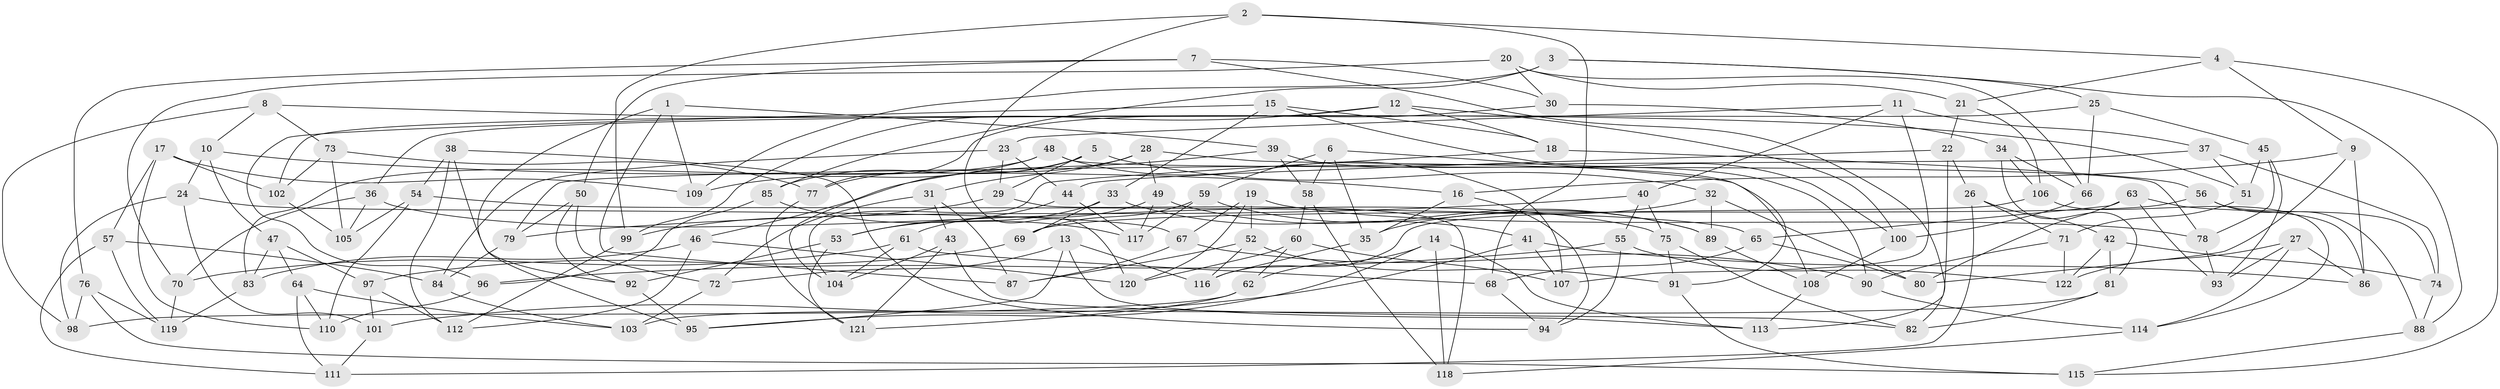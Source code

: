 // Generated by graph-tools (version 1.1) at 2025/50/03/09/25 03:50:57]
// undirected, 122 vertices, 244 edges
graph export_dot {
graph [start="1"]
  node [color=gray90,style=filled];
  1;
  2;
  3;
  4;
  5;
  6;
  7;
  8;
  9;
  10;
  11;
  12;
  13;
  14;
  15;
  16;
  17;
  18;
  19;
  20;
  21;
  22;
  23;
  24;
  25;
  26;
  27;
  28;
  29;
  30;
  31;
  32;
  33;
  34;
  35;
  36;
  37;
  38;
  39;
  40;
  41;
  42;
  43;
  44;
  45;
  46;
  47;
  48;
  49;
  50;
  51;
  52;
  53;
  54;
  55;
  56;
  57;
  58;
  59;
  60;
  61;
  62;
  63;
  64;
  65;
  66;
  67;
  68;
  69;
  70;
  71;
  72;
  73;
  74;
  75;
  76;
  77;
  78;
  79;
  80;
  81;
  82;
  83;
  84;
  85;
  86;
  87;
  88;
  89;
  90;
  91;
  92;
  93;
  94;
  95;
  96;
  97;
  98;
  99;
  100;
  101;
  102;
  103;
  104;
  105;
  106;
  107;
  108;
  109;
  110;
  111;
  112;
  113;
  114;
  115;
  116;
  117;
  118;
  119;
  120;
  121;
  122;
  1 -- 87;
  1 -- 109;
  1 -- 39;
  1 -- 95;
  2 -- 4;
  2 -- 120;
  2 -- 99;
  2 -- 68;
  3 -- 25;
  3 -- 109;
  3 -- 88;
  3 -- 85;
  4 -- 115;
  4 -- 9;
  4 -- 21;
  5 -- 85;
  5 -- 104;
  5 -- 32;
  5 -- 29;
  6 -- 59;
  6 -- 91;
  6 -- 35;
  6 -- 58;
  7 -- 50;
  7 -- 30;
  7 -- 82;
  7 -- 76;
  8 -- 73;
  8 -- 98;
  8 -- 51;
  8 -- 10;
  9 -- 86;
  9 -- 16;
  9 -- 80;
  10 -- 24;
  10 -- 47;
  10 -- 16;
  11 -- 37;
  11 -- 40;
  11 -- 107;
  11 -- 23;
  12 -- 18;
  12 -- 102;
  12 -- 99;
  12 -- 100;
  13 -- 95;
  13 -- 72;
  13 -- 116;
  13 -- 113;
  14 -- 95;
  14 -- 113;
  14 -- 118;
  14 -- 62;
  15 -- 33;
  15 -- 100;
  15 -- 96;
  15 -- 18;
  16 -- 35;
  16 -- 94;
  17 -- 110;
  17 -- 57;
  17 -- 102;
  17 -- 109;
  18 -- 104;
  18 -- 56;
  19 -- 120;
  19 -- 67;
  19 -- 78;
  19 -- 52;
  20 -- 30;
  20 -- 66;
  20 -- 70;
  20 -- 21;
  21 -- 106;
  21 -- 22;
  22 -- 113;
  22 -- 26;
  22 -- 44;
  23 -- 84;
  23 -- 44;
  23 -- 29;
  24 -- 67;
  24 -- 98;
  24 -- 101;
  25 -- 66;
  25 -- 36;
  25 -- 45;
  26 -- 42;
  26 -- 71;
  26 -- 111;
  27 -- 122;
  27 -- 93;
  27 -- 86;
  27 -- 114;
  28 -- 77;
  28 -- 108;
  28 -- 49;
  28 -- 31;
  29 -- 99;
  29 -- 118;
  30 -- 34;
  30 -- 77;
  31 -- 72;
  31 -- 87;
  31 -- 43;
  32 -- 89;
  32 -- 35;
  32 -- 80;
  33 -- 41;
  33 -- 69;
  33 -- 53;
  34 -- 66;
  34 -- 81;
  34 -- 106;
  35 -- 116;
  36 -- 105;
  36 -- 70;
  36 -- 75;
  37 -- 51;
  37 -- 79;
  37 -- 74;
  38 -- 94;
  38 -- 112;
  38 -- 92;
  38 -- 54;
  39 -- 58;
  39 -- 46;
  39 -- 90;
  40 -- 79;
  40 -- 75;
  40 -- 55;
  41 -- 107;
  41 -- 101;
  41 -- 86;
  42 -- 74;
  42 -- 122;
  42 -- 81;
  43 -- 82;
  43 -- 104;
  43 -- 121;
  44 -- 53;
  44 -- 117;
  45 -- 51;
  45 -- 93;
  45 -- 78;
  46 -- 120;
  46 -- 112;
  46 -- 83;
  47 -- 83;
  47 -- 64;
  47 -- 97;
  48 -- 78;
  48 -- 107;
  48 -- 83;
  48 -- 109;
  49 -- 61;
  49 -- 117;
  49 -- 89;
  50 -- 72;
  50 -- 92;
  50 -- 79;
  51 -- 71;
  52 -- 116;
  52 -- 91;
  52 -- 87;
  53 -- 92;
  53 -- 121;
  54 -- 105;
  54 -- 110;
  54 -- 65;
  55 -- 94;
  55 -- 96;
  55 -- 122;
  56 -- 69;
  56 -- 88;
  56 -- 74;
  57 -- 119;
  57 -- 111;
  57 -- 84;
  58 -- 60;
  58 -- 118;
  59 -- 89;
  59 -- 117;
  59 -- 69;
  60 -- 107;
  60 -- 120;
  60 -- 62;
  61 -- 68;
  61 -- 70;
  61 -- 104;
  62 -- 98;
  62 -- 121;
  63 -- 86;
  63 -- 65;
  63 -- 80;
  63 -- 93;
  64 -- 111;
  64 -- 103;
  64 -- 110;
  65 -- 68;
  65 -- 80;
  66 -- 100;
  67 -- 90;
  67 -- 87;
  68 -- 94;
  69 -- 97;
  70 -- 119;
  71 -- 90;
  71 -- 122;
  72 -- 103;
  73 -- 102;
  73 -- 77;
  73 -- 105;
  74 -- 88;
  75 -- 91;
  75 -- 82;
  76 -- 119;
  76 -- 115;
  76 -- 98;
  77 -- 121;
  78 -- 93;
  79 -- 84;
  81 -- 103;
  81 -- 82;
  83 -- 119;
  84 -- 103;
  85 -- 96;
  85 -- 117;
  88 -- 115;
  89 -- 108;
  90 -- 114;
  91 -- 115;
  92 -- 95;
  96 -- 110;
  97 -- 101;
  97 -- 112;
  99 -- 112;
  100 -- 108;
  101 -- 111;
  102 -- 105;
  106 -- 114;
  106 -- 116;
  108 -- 113;
  114 -- 118;
}
